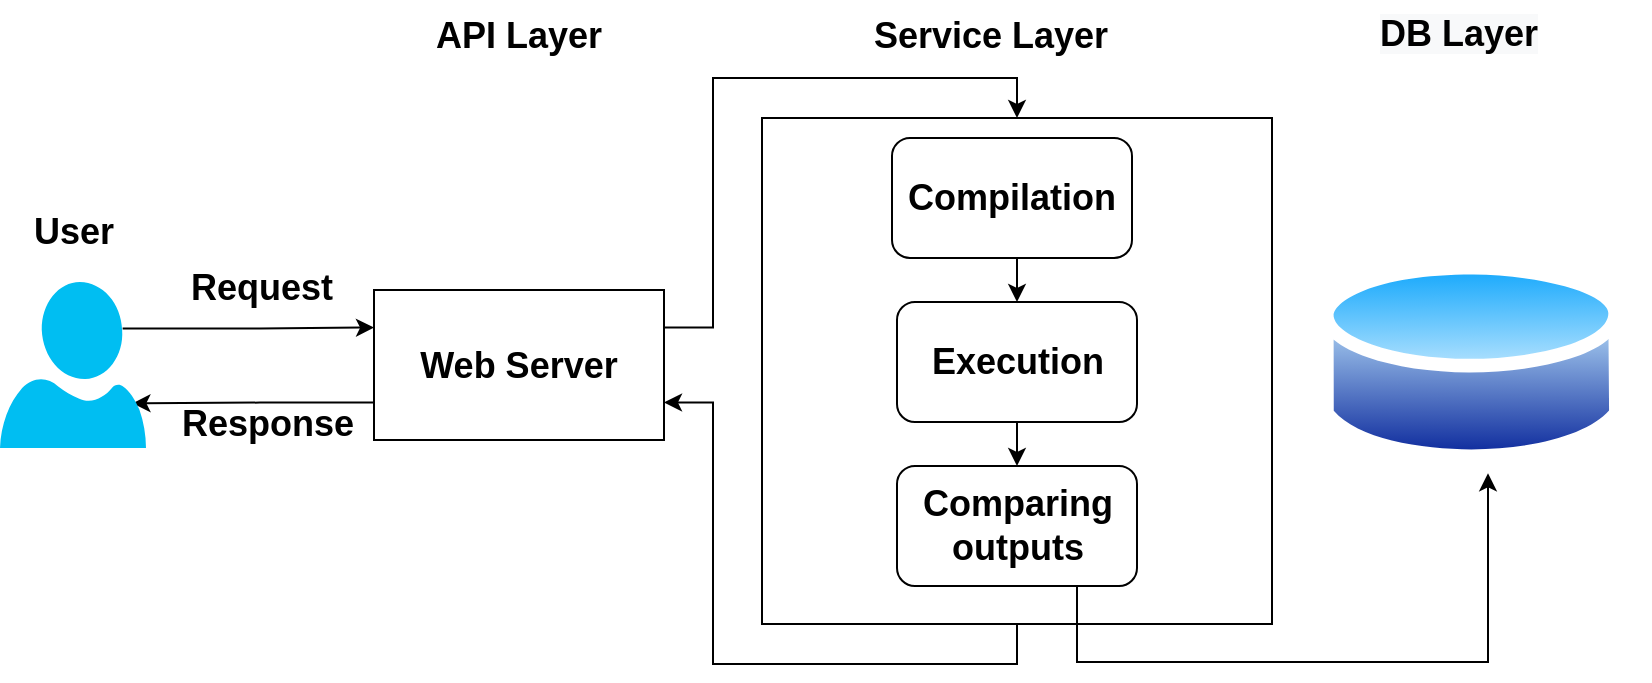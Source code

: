 <mxfile version="18.1.1" type="google"><diagram id="X6-yHPeNG2-Bzu74pDws" name="Page-1"><mxGraphModel grid="0" page="1" gridSize="10" guides="1" tooltips="1" connect="1" arrows="1" fold="1" pageScale="1" pageWidth="850" pageHeight="1100" math="0" shadow="0"><root><mxCell id="0"/><mxCell id="1" parent="0"/><mxCell id="3ZPWTkpaiBr0r9O8EIZN-15" style="edgeStyle=orthogonalEdgeStyle;rounded=0;orthogonalLoop=1;jettySize=auto;html=1;exitX=1;exitY=0.25;exitDx=0;exitDy=0;entryX=0.5;entryY=0;entryDx=0;entryDy=0;fontSize=18;" edge="1" parent="1" source="3ZPWTkpaiBr0r9O8EIZN-1" target="3ZPWTkpaiBr0r9O8EIZN-4"><mxGeometry relative="1" as="geometry"/></mxCell><mxCell id="3ZPWTkpaiBr0r9O8EIZN-26" style="edgeStyle=orthogonalEdgeStyle;rounded=0;orthogonalLoop=1;jettySize=auto;html=1;exitX=0;exitY=0.75;exitDx=0;exitDy=0;fontSize=18;entryX=0.907;entryY=0.731;entryDx=0;entryDy=0;entryPerimeter=0;" edge="1" parent="1" source="3ZPWTkpaiBr0r9O8EIZN-1" target="3ZPWTkpaiBr0r9O8EIZN-3"><mxGeometry relative="1" as="geometry"><mxPoint x="109" y="299" as="targetPoint"/></mxGeometry></mxCell><mxCell id="3ZPWTkpaiBr0r9O8EIZN-1" value="&lt;b style=&quot;font-size: 18px;&quot;&gt;Web Server&lt;/b&gt;" style="rounded=0;whiteSpace=wrap;html=1;" vertex="1" parent="1"><mxGeometry x="194" y="245" width="145" height="75" as="geometry"/></mxCell><mxCell id="3ZPWTkpaiBr0r9O8EIZN-20" style="edgeStyle=orthogonalEdgeStyle;rounded=0;orthogonalLoop=1;jettySize=auto;html=1;exitX=0.84;exitY=0.28;exitDx=0;exitDy=0;exitPerimeter=0;entryX=0;entryY=0.25;entryDx=0;entryDy=0;fontSize=18;" edge="1" parent="1" source="3ZPWTkpaiBr0r9O8EIZN-3" target="3ZPWTkpaiBr0r9O8EIZN-1"><mxGeometry relative="1" as="geometry"/></mxCell><mxCell id="3ZPWTkpaiBr0r9O8EIZN-3" value="" style="verticalLabelPosition=bottom;html=1;verticalAlign=top;align=center;strokeColor=none;fillColor=#00BEF2;shape=mxgraph.azure.user;" vertex="1" parent="1"><mxGeometry x="7" y="241" width="73" height="83" as="geometry"/></mxCell><mxCell id="3ZPWTkpaiBr0r9O8EIZN-22" style="edgeStyle=orthogonalEdgeStyle;rounded=0;orthogonalLoop=1;jettySize=auto;html=1;exitX=0.5;exitY=1;exitDx=0;exitDy=0;entryX=1;entryY=0.75;entryDx=0;entryDy=0;fontSize=18;" edge="1" parent="1" source="3ZPWTkpaiBr0r9O8EIZN-4" target="3ZPWTkpaiBr0r9O8EIZN-1"><mxGeometry relative="1" as="geometry"/></mxCell><mxCell id="3ZPWTkpaiBr0r9O8EIZN-4" value="" style="rounded=0;whiteSpace=wrap;html=1;fontSize=18;" vertex="1" parent="1"><mxGeometry x="388" y="159" width="255" height="253" as="geometry"/></mxCell><mxCell id="3ZPWTkpaiBr0r9O8EIZN-8" style="edgeStyle=orthogonalEdgeStyle;rounded=0;orthogonalLoop=1;jettySize=auto;html=1;exitX=0.5;exitY=1;exitDx=0;exitDy=0;entryX=0.5;entryY=0;entryDx=0;entryDy=0;fontSize=18;" edge="1" parent="1" source="3ZPWTkpaiBr0r9O8EIZN-5" target="3ZPWTkpaiBr0r9O8EIZN-6"><mxGeometry relative="1" as="geometry"/></mxCell><mxCell id="3ZPWTkpaiBr0r9O8EIZN-5" value="&lt;b&gt;Compilation&lt;/b&gt;" style="rounded=1;whiteSpace=wrap;html=1;fontSize=18;" vertex="1" parent="1"><mxGeometry x="453" y="169" width="120" height="60" as="geometry"/></mxCell><mxCell id="3ZPWTkpaiBr0r9O8EIZN-9" style="edgeStyle=orthogonalEdgeStyle;rounded=0;orthogonalLoop=1;jettySize=auto;html=1;exitX=0.5;exitY=1;exitDx=0;exitDy=0;entryX=0.5;entryY=0;entryDx=0;entryDy=0;fontSize=18;" edge="1" parent="1" source="3ZPWTkpaiBr0r9O8EIZN-6" target="3ZPWTkpaiBr0r9O8EIZN-7"><mxGeometry relative="1" as="geometry"/></mxCell><mxCell id="3ZPWTkpaiBr0r9O8EIZN-6" value="&lt;b&gt;Execution&lt;/b&gt;" style="rounded=1;whiteSpace=wrap;html=1;fontSize=18;" vertex="1" parent="1"><mxGeometry x="455.5" y="251" width="120" height="60" as="geometry"/></mxCell><mxCell id="3ZPWTkpaiBr0r9O8EIZN-16" style="edgeStyle=orthogonalEdgeStyle;rounded=0;orthogonalLoop=1;jettySize=auto;html=1;exitX=0.75;exitY=1;exitDx=0;exitDy=0;fontSize=18;" edge="1" parent="1" source="3ZPWTkpaiBr0r9O8EIZN-7" target="3ZPWTkpaiBr0r9O8EIZN-10"><mxGeometry relative="1" as="geometry"><Array as="points"><mxPoint x="546" y="431"/><mxPoint x="751" y="431"/></Array></mxGeometry></mxCell><mxCell id="3ZPWTkpaiBr0r9O8EIZN-7" value="&lt;b&gt;Comparing outputs&lt;/b&gt;" style="rounded=1;whiteSpace=wrap;html=1;fontSize=18;" vertex="1" parent="1"><mxGeometry x="455.5" y="333" width="120" height="60" as="geometry"/></mxCell><mxCell id="3ZPWTkpaiBr0r9O8EIZN-10" value="" style="aspect=fixed;perimeter=ellipsePerimeter;html=1;align=center;shadow=0;dashed=0;spacingTop=3;image;image=img/lib/active_directory/database.svg;fontSize=18;" vertex="1" parent="1"><mxGeometry x="667" y="225" width="151.35" height="112" as="geometry"/></mxCell><mxCell id="3ZPWTkpaiBr0r9O8EIZN-23" value="&lt;b&gt;Service Layer&lt;/b&gt;" style="text;html=1;strokeColor=none;fillColor=none;align=center;verticalAlign=middle;whiteSpace=wrap;rounded=0;fontSize=18;" vertex="1" parent="1"><mxGeometry x="432" y="103" width="141" height="30" as="geometry"/></mxCell><mxCell id="3ZPWTkpaiBr0r9O8EIZN-24" value="&lt;b style=&quot;color: rgb(0, 0, 0); font-family: Helvetica; font-size: 18px; font-style: normal; font-variant-ligatures: normal; font-variant-caps: normal; letter-spacing: normal; orphans: 2; text-align: center; text-indent: 0px; text-transform: none; widows: 2; word-spacing: 0px; -webkit-text-stroke-width: 0px; background-color: rgb(248, 249, 250); text-decoration-thickness: initial; text-decoration-style: initial; text-decoration-color: initial;&quot;&gt;DB Layer&lt;/b&gt;" style="text;whiteSpace=wrap;html=1;fontSize=18;" vertex="1" parent="1"><mxGeometry x="695" y="100" width="137" height="36" as="geometry"/></mxCell><mxCell id="3ZPWTkpaiBr0r9O8EIZN-27" value="&lt;b&gt;Request&lt;/b&gt;" style="text;html=1;strokeColor=none;fillColor=none;align=center;verticalAlign=middle;whiteSpace=wrap;rounded=0;fontSize=18;" vertex="1" parent="1"><mxGeometry x="108" y="229" width="60" height="30" as="geometry"/></mxCell><mxCell id="3ZPWTkpaiBr0r9O8EIZN-28" value="&lt;b&gt;Response&lt;/b&gt;" style="text;html=1;strokeColor=none;fillColor=none;align=center;verticalAlign=middle;whiteSpace=wrap;rounded=0;fontSize=18;" vertex="1" parent="1"><mxGeometry x="111" y="297" width="60" height="30" as="geometry"/></mxCell><mxCell id="3ZPWTkpaiBr0r9O8EIZN-29" value="&lt;b&gt;API Layer&lt;/b&gt;" style="text;html=1;strokeColor=none;fillColor=none;align=center;verticalAlign=middle;whiteSpace=wrap;rounded=0;fontSize=18;" vertex="1" parent="1"><mxGeometry x="196" y="103" width="141" height="30" as="geometry"/></mxCell><mxCell id="3ZPWTkpaiBr0r9O8EIZN-30" value="&lt;b&gt;User&lt;/b&gt;" style="text;html=1;strokeColor=none;fillColor=none;align=center;verticalAlign=middle;whiteSpace=wrap;rounded=0;fontSize=18;" vertex="1" parent="1"><mxGeometry x="13.5" y="201.31" width="60" height="30" as="geometry"/></mxCell></root></mxGraphModel></diagram></mxfile>